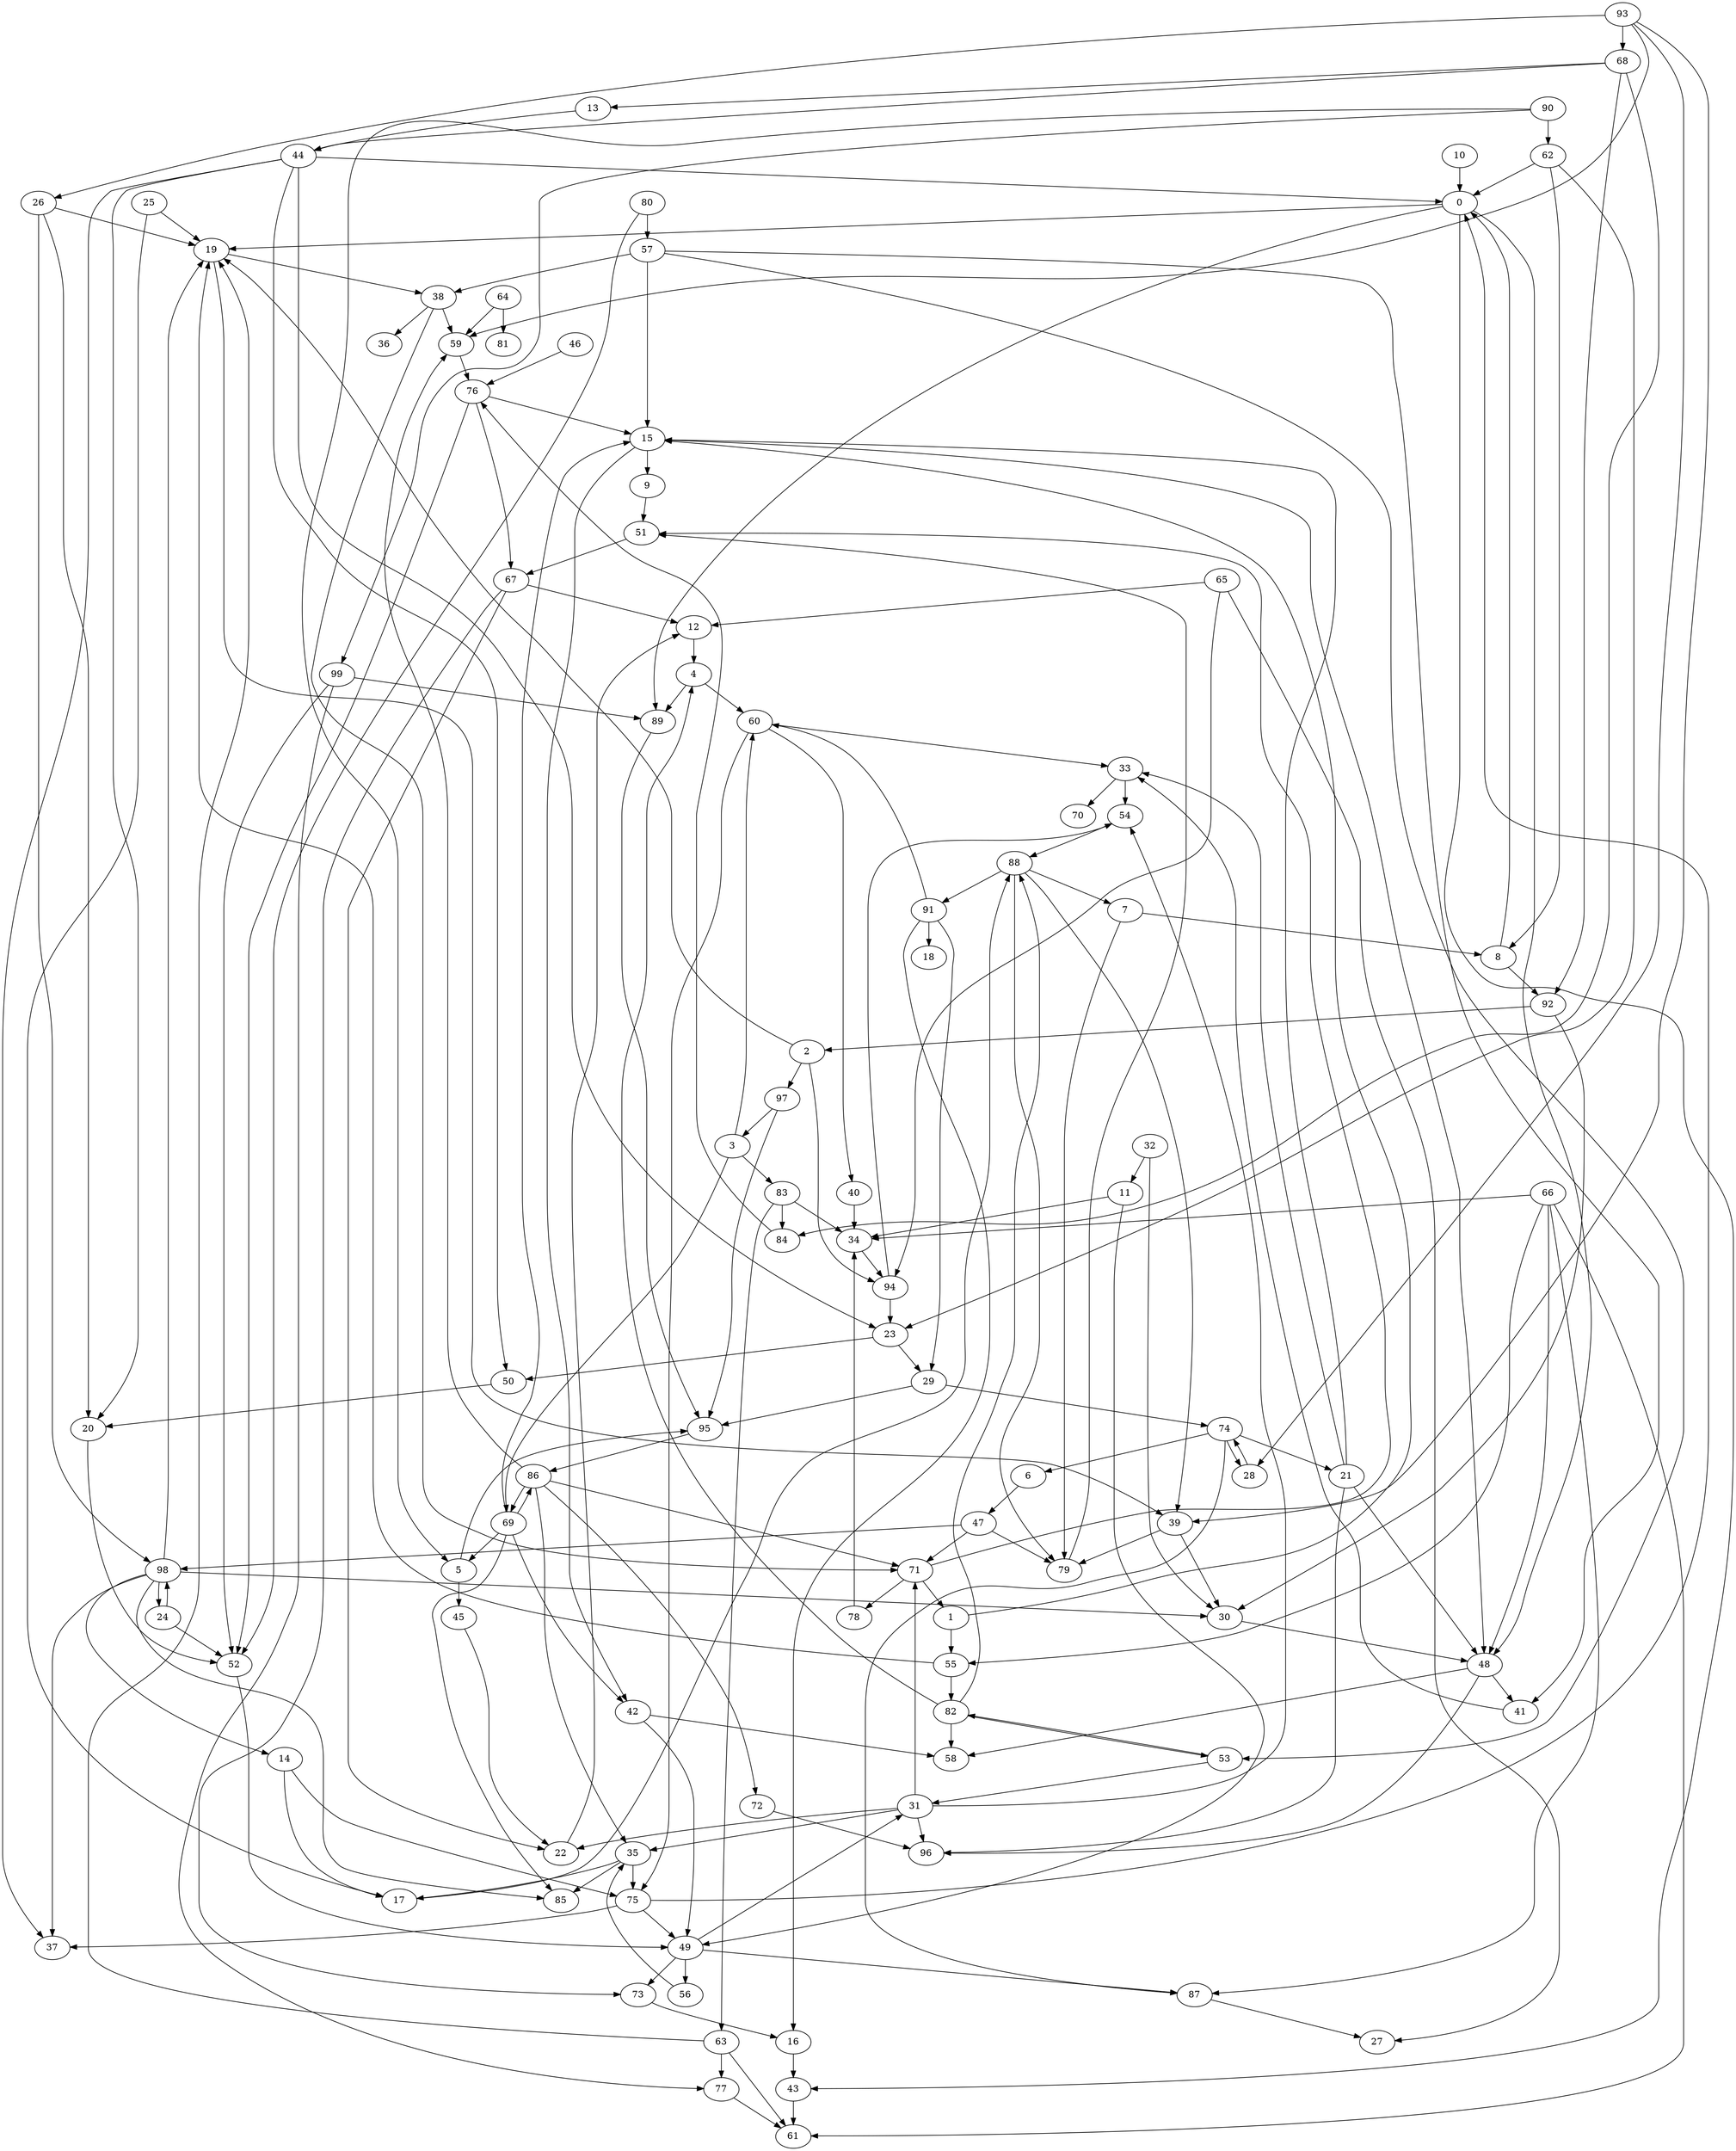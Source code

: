 strict digraph {
0;
1;
2;
3;
4;
5;
6;
7;
8;
9;
10;
11;
12;
13;
14;
15;
16;
17;
18;
19;
20;
21;
22;
23;
24;
25;
26;
27;
28;
29;
30;
31;
32;
33;
34;
35;
36;
37;
38;
39;
40;
41;
42;
43;
44;
45;
46;
47;
48;
49;
50;
51;
52;
53;
54;
55;
56;
57;
58;
59;
60;
61;
62;
63;
64;
65;
66;
67;
68;
69;
70;
71;
72;
73;
74;
75;
76;
77;
78;
79;
80;
81;
82;
83;
84;
85;
86;
87;
88;
89;
90;
91;
92;
93;
94;
95;
96;
97;
98;
99;
0 -> 19 [weight=3];
0 -> 43 [weight=5];
0 -> 48 [weight=5];
0 -> 89 [weight=5];
1 -> 15 [weight=6];
1 -> 55 [weight=8];
2 -> 19 [weight=5];
2 -> 94 [weight=9];
2 -> 97 [weight=9];
3 -> 60 [weight=6];
3 -> 69 [weight=1];
3 -> 83 [weight=7];
4 -> 60 [weight=10];
4 -> 89 [weight=7];
5 -> 45 [weight=10];
5 -> 95 [weight=9];
6 -> 47 [weight=2];
7 -> 8 [weight=6];
7 -> 79 [weight=9];
8 -> 0 [weight=8];
8 -> 92 [weight=4];
9 -> 51 [weight=2];
10 -> 0 [weight=1];
11 -> 34 [weight=5];
11 -> 49 [weight=5];
12 -> 4 [weight=3];
13 -> 44 [weight=4];
14 -> 17 [weight=2];
14 -> 75 [weight=7];
15 -> 9 [weight=9];
15 -> 42 [weight=5];
15 -> 48 [weight=1];
16 -> 43 [weight=7];
17 -> 88 [weight=5];
19 -> 38 [weight=5];
19 -> 39 [weight=5];
20 -> 52 [weight=4];
21 -> 15 [weight=6];
21 -> 33 [weight=3];
21 -> 48 [weight=9];
21 -> 96 [weight=2];
22 -> 12 [weight=7];
23 -> 29 [weight=10];
23 -> 50 [weight=7];
24 -> 52 [weight=7];
24 -> 98 [weight=6];
25 -> 17 [weight=5];
25 -> 19 [weight=1];
26 -> 19 [weight=3];
26 -> 20 [weight=3];
26 -> 98 [weight=10];
28 -> 74 [weight=6];
29 -> 74 [weight=7];
29 -> 95 [weight=1];
30 -> 48 [weight=9];
31 -> 22 [weight=10];
31 -> 35 [weight=6];
31 -> 54 [weight=10];
31 -> 71 [weight=5];
31 -> 96 [weight=2];
32 -> 11 [weight=6];
32 -> 30 [weight=7];
33 -> 54 [weight=9];
33 -> 70 [weight=9];
34 -> 94 [weight=10];
35 -> 17 [weight=2];
35 -> 75 [weight=9];
35 -> 85 [weight=8];
38 -> 36 [weight=2];
38 -> 59 [weight=7];
38 -> 71 [weight=6];
39 -> 30 [weight=5];
39 -> 79 [weight=8];
40 -> 34 [weight=4];
41 -> 33 [weight=9];
42 -> 49 [weight=9];
42 -> 58 [weight=3];
43 -> 61 [weight=8];
44 -> 0 [weight=9];
44 -> 20 [weight=2];
44 -> 23 [weight=5];
44 -> 37 [weight=9];
44 -> 50 [weight=7];
45 -> 22 [weight=1];
46 -> 76 [weight=3];
47 -> 71 [weight=6];
47 -> 79 [weight=5];
47 -> 98 [weight=1];
48 -> 41 [weight=5];
48 -> 58 [weight=2];
48 -> 96 [weight=8];
49 -> 31 [weight=2];
49 -> 56 [weight=8];
49 -> 73 [weight=8];
49 -> 87 [weight=4];
50 -> 20 [weight=2];
51 -> 67 [weight=9];
52 -> 49 [weight=7];
53 -> 31 [weight=3];
53 -> 82 [weight=2];
54 -> 88 [weight=1];
55 -> 19 [weight=9];
55 -> 82 [weight=5];
56 -> 35 [weight=1];
57 -> 15 [weight=8];
57 -> 38 [weight=6];
57 -> 41 [weight=1];
57 -> 53 [weight=8];
59 -> 76 [weight=9];
60 -> 33 [weight=3];
60 -> 40 [weight=2];
60 -> 75 [weight=8];
62 -> 0 [weight=1];
62 -> 8 [weight=8];
62 -> 23 [weight=9];
63 -> 19 [weight=4];
63 -> 61 [weight=9];
63 -> 77 [weight=7];
64 -> 59 [weight=2];
64 -> 81 [weight=9];
65 -> 12 [weight=8];
65 -> 27 [weight=4];
65 -> 94 [weight=2];
66 -> 34 [weight=3];
66 -> 48 [weight=3];
66 -> 55 [weight=7];
66 -> 61 [weight=9];
66 -> 87 [weight=6];
67 -> 12 [weight=3];
67 -> 22 [weight=10];
67 -> 73 [weight=10];
68 -> 13 [weight=4];
68 -> 44 [weight=1];
68 -> 84 [weight=3];
68 -> 92 [weight=9];
69 -> 5 [weight=7];
69 -> 15 [weight=8];
69 -> 42 [weight=3];
69 -> 85 [weight=1];
69 -> 86 [weight=1];
71 -> 1 [weight=8];
71 -> 51 [weight=1];
71 -> 78 [weight=3];
72 -> 96 [weight=9];
73 -> 16 [weight=9];
74 -> 6 [weight=7];
74 -> 21 [weight=5];
74 -> 28 [weight=5];
74 -> 87 [weight=6];
75 -> 0 [weight=7];
75 -> 37 [weight=9];
75 -> 49 [weight=2];
76 -> 15 [weight=2];
76 -> 52 [weight=3];
76 -> 67 [weight=6];
77 -> 61 [weight=4];
78 -> 34 [weight=8];
79 -> 51 [weight=6];
80 -> 52 [weight=3];
80 -> 57 [weight=5];
82 -> 4 [weight=7];
82 -> 53 [weight=2];
82 -> 58 [weight=5];
82 -> 88 [weight=7];
83 -> 34 [weight=1];
83 -> 63 [weight=3];
83 -> 84 [weight=1];
84 -> 76 [weight=4];
86 -> 35 [weight=2];
86 -> 59 [weight=9];
86 -> 69 [weight=4];
86 -> 71 [weight=4];
86 -> 72 [weight=8];
87 -> 27 [weight=4];
88 -> 7 [weight=4];
88 -> 39 [weight=4];
88 -> 79 [weight=6];
88 -> 91 [weight=9];
89 -> 95 [weight=5];
90 -> 5 [weight=2];
90 -> 62 [weight=10];
90 -> 99 [weight=2];
91 -> 16 [weight=6];
91 -> 18 [weight=9];
91 -> 29 [weight=5];
91 -> 60 [weight=5];
92 -> 2 [weight=10];
92 -> 30 [weight=10];
93 -> 26 [weight=2];
93 -> 28 [weight=2];
93 -> 39 [weight=1];
93 -> 59 [weight=3];
93 -> 68 [weight=7];
94 -> 23 [weight=9];
94 -> 54 [weight=7];
95 -> 86 [weight=8];
97 -> 3 [weight=3];
97 -> 95 [weight=9];
98 -> 14 [weight=9];
98 -> 19 [weight=9];
98 -> 24 [weight=10];
98 -> 30 [weight=6];
98 -> 37 [weight=5];
98 -> 85 [weight=6];
99 -> 52 [weight=2];
99 -> 77 [weight=1];
99 -> 89 [weight=8];
}
